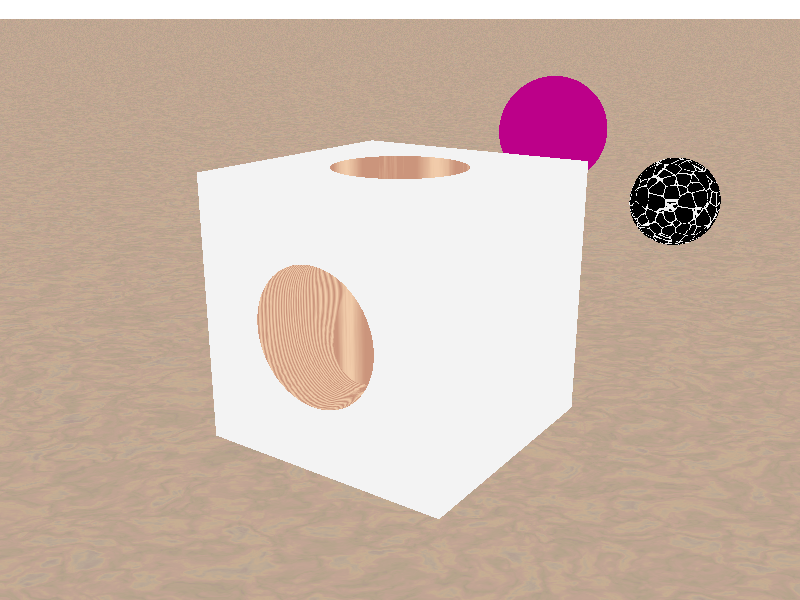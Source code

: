//DIFFERENCE OF CUBE WITH (UNION OF THREE PERPENDICULAR CYLINDERS)

//Files with predefined colors and textures
#include "colors.inc"
#include "glass.inc"
#include "golds.inc"
#include "metals.inc"
#include "stones.inc"
#include "woods.inc"

//Place the camera
camera {
  sky <0,0,1>          //Don't change this
  direction <-1,0,0>   //Don't change this  
  right <-4/3,0,0>     //Don't change this
  location  <10,7,4>  //Camera location
  look_at   <0,0,0>    //Where camera is pointing
  angle 50      //Angle of the view--increase to see more, decrease to see less
}

//Ambient light to "brighten up" darker pictures
global_settings { ambient_light White }

//Place a light--you can have more than one!
light_source {
  <0,0,5>       //Change this if you want to put the light at a different point
  color White*2        //Multiplying by 2 doubles the brightness
}  

light_source{ <5,5,5> color Blue*2}

//Set a background color
background { color White }

plane{<0,0,-1>,5 texture{T_Stone1}}

#declare Texture_W =
 texture{ pigment{ color White*0.9}
          normal { bumps 1 scale 0.025}
          finish { diffuse 0.9 specular 1}
        } // end of texture
#declare Texture_S =
 texture{ T_Stone10 scale 1
          normal { agate 0.5 scale 0.25}
          finish { diffuse 0.9 phong 1 }
        } // end of texture
//------------------------------------------------------
sphere { <-10,0,0>, 1
         texture{ crackle  scale 1.5 turbulence 0.1
           texture_map {[0.00 Texture_W]
                        [0.05 Texture_W]
                        [0.05 Texture_S]
                        [1.00 Texture_S]
                       }// end of texture_map
                   scale 0.2
         } // end of texture ---------------------------
  scale<1,1,1>  rotate<0,0,0>  translate<0.40,1,0>
}  // end of sphere ------------------------------------

difference{   

box { <-2,-2,-2>,<2,2,2> texture{Texture_W} }  

union{
cylinder { <-5, 0, 0>, <5, 0, 0>, 1 texture {T_Wood1}}
//cylinder { <0, -5, 0>, <0, 5, 0>, 1 texture {T_Wood1}}
cylinder { <0, 0, -5>, <0, 0,5 >, 1 texture {T_Wood1}}
}

}

// sphere{<0,0,0>,0.8 scale <1.5,1,1>  translate<0.2,1.1,0>
//       texture{
//         pigment{ average turbulence 0.75
//                  pigment_map{
//                   [3 color Yellow] // pondération, pigment
//                   [3 Candy_Cane translate<-10,-10,-10> ]
//                   [5 color Clear ]
//                           } // fin de pigment_map
//                  scale 0.5 } // fin de pigment
//        finish  { diffuse 0.9 phong 0.5}
//              } // fin de texture
//      interior{ caustics 0.5 }
//      clipped_by{sphere{< 0.5,1,0.5>,1.25}}
//    }// fin de sphere ------------------------------

#declare Pigment_1 =
pigment{ mandel 50 exponent 2 //2...33
         // interior 1,2 exterior 1,2
         scale 0.50 translate<0.15,0,0>
         color_map{[0.00 color rgb <0.5,0,0.25>]
                   [0.08 color rgb <0.8,0,0.10>]
                   [0.20 color rgb <1,0.4,0.05>]
                   [0.30 color rgb <1,0.7,0>]
                   [0.60 color rgb <0.0,0,0>]
                   [0.80 color rgb <0,0,0>]
                   [1.00 color rgb <1,1,1>]}
         } // end of pigment -------------------
sphere{ <-5,0,2>, 1
        pigment{ Pigment_1
               } // end pigment
        normal { pigment_pattern { Pigment_1 }
                 3 // BUMP_SIZE
               } // end normal
        finish { phong 1 }
      } // end of sphere
